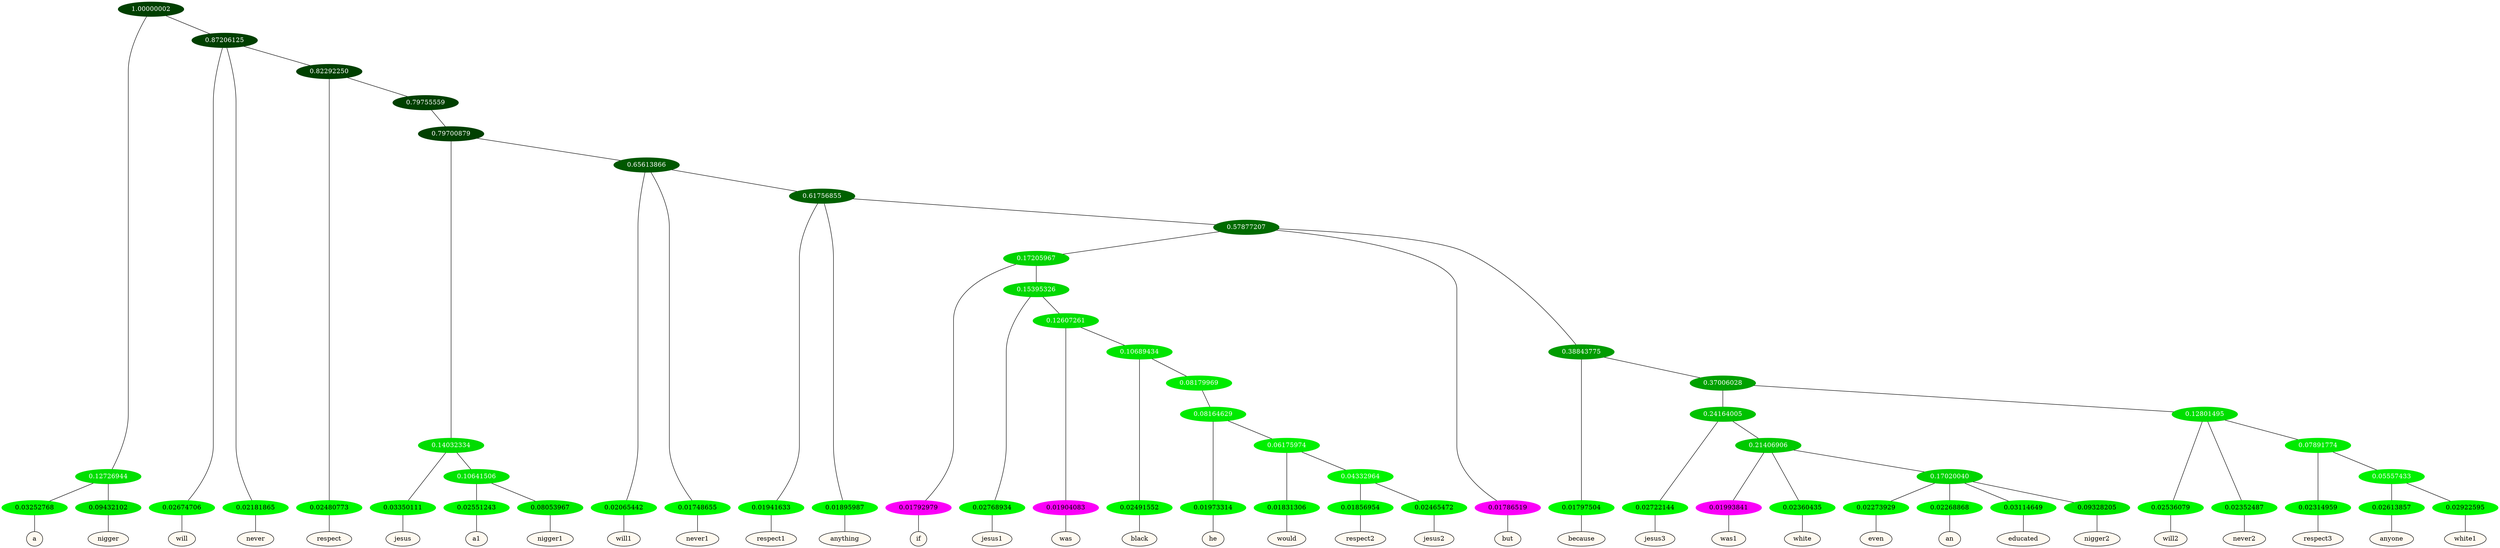 graph {
	node [format=png height=0.15 nodesep=0.001 ordering=out overlap=prism overlap_scaling=0.01 ranksep=0.001 ratio=0.2 style=filled width=0.15]
	{
		rank=same
		a_w_3 [label=a color=black fillcolor=floralwhite style="filled,solid"]
		a_w_4 [label=nigger color=black fillcolor=floralwhite style="filled,solid"]
		a_w_5 [label=will color=black fillcolor=floralwhite style="filled,solid"]
		a_w_6 [label=never color=black fillcolor=floralwhite style="filled,solid"]
		a_w_8 [label=respect color=black fillcolor=floralwhite style="filled,solid"]
		a_w_13 [label=jesus color=black fillcolor=floralwhite style="filled,solid"]
		a_w_18 [label=a1 color=black fillcolor=floralwhite style="filled,solid"]
		a_w_19 [label=nigger1 color=black fillcolor=floralwhite style="filled,solid"]
		a_w_15 [label=will1 color=black fillcolor=floralwhite style="filled,solid"]
		a_w_16 [label=never1 color=black fillcolor=floralwhite style="filled,solid"]
		a_w_20 [label=respect1 color=black fillcolor=floralwhite style="filled,solid"]
		a_w_21 [label=anything color=black fillcolor=floralwhite style="filled,solid"]
		a_w_26 [label=if color=black fillcolor=floralwhite style="filled,solid"]
		a_w_30 [label=jesus1 color=black fillcolor=floralwhite style="filled,solid"]
		a_w_34 [label=was color=black fillcolor=floralwhite style="filled,solid"]
		a_w_41 [label=black color=black fillcolor=floralwhite style="filled,solid"]
		a_w_55 [label=he color=black fillcolor=floralwhite style="filled,solid"]
		a_w_57 [label=would color=black fillcolor=floralwhite style="filled,solid"]
		a_w_59 [label=respect2 color=black fillcolor=floralwhite style="filled,solid"]
		a_w_60 [label=jesus2 color=black fillcolor=floralwhite style="filled,solid"]
		a_w_24 [label=but color=black fillcolor=floralwhite style="filled,solid"]
		a_w_28 [label=because color=black fillcolor=floralwhite style="filled,solid"]
		a_w_36 [label=jesus3 color=black fillcolor=floralwhite style="filled,solid"]
		a_w_43 [label=was1 color=black fillcolor=floralwhite style="filled,solid"]
		a_w_44 [label=white color=black fillcolor=floralwhite style="filled,solid"]
		a_w_49 [label=even color=black fillcolor=floralwhite style="filled,solid"]
		a_w_50 [label=an color=black fillcolor=floralwhite style="filled,solid"]
		a_w_51 [label=educated color=black fillcolor=floralwhite style="filled,solid"]
		a_w_52 [label=nigger2 color=black fillcolor=floralwhite style="filled,solid"]
		a_w_38 [label=will2 color=black fillcolor=floralwhite style="filled,solid"]
		a_w_39 [label=never2 color=black fillcolor=floralwhite style="filled,solid"]
		a_w_46 [label=respect3 color=black fillcolor=floralwhite style="filled,solid"]
		a_w_53 [label=anyone color=black fillcolor=floralwhite style="filled,solid"]
		a_w_54 [label=white1 color=black fillcolor=floralwhite style="filled,solid"]
	}
	a_n_3 -- a_w_3
	a_n_4 -- a_w_4
	a_n_5 -- a_w_5
	a_n_6 -- a_w_6
	a_n_8 -- a_w_8
	a_n_13 -- a_w_13
	a_n_18 -- a_w_18
	a_n_19 -- a_w_19
	a_n_15 -- a_w_15
	a_n_16 -- a_w_16
	a_n_20 -- a_w_20
	a_n_21 -- a_w_21
	a_n_26 -- a_w_26
	a_n_30 -- a_w_30
	a_n_34 -- a_w_34
	a_n_41 -- a_w_41
	a_n_55 -- a_w_55
	a_n_57 -- a_w_57
	a_n_59 -- a_w_59
	a_n_60 -- a_w_60
	a_n_24 -- a_w_24
	a_n_28 -- a_w_28
	a_n_36 -- a_w_36
	a_n_43 -- a_w_43
	a_n_44 -- a_w_44
	a_n_49 -- a_w_49
	a_n_50 -- a_w_50
	a_n_51 -- a_w_51
	a_n_52 -- a_w_52
	a_n_38 -- a_w_38
	a_n_39 -- a_w_39
	a_n_46 -- a_w_46
	a_n_53 -- a_w_53
	a_n_54 -- a_w_54
	{
		rank=same
		a_n_3 [label=0.03252768 color="0.334 1.000 0.967" fontcolor=black]
		a_n_4 [label=0.09432102 color="0.334 1.000 0.906" fontcolor=black]
		a_n_5 [label=0.02674706 color="0.334 1.000 0.973" fontcolor=black]
		a_n_6 [label=0.02181865 color="0.334 1.000 0.978" fontcolor=black]
		a_n_8 [label=0.02480773 color="0.334 1.000 0.975" fontcolor=black]
		a_n_13 [label=0.03350111 color="0.334 1.000 0.966" fontcolor=black]
		a_n_18 [label=0.02551243 color="0.334 1.000 0.974" fontcolor=black]
		a_n_19 [label=0.08053967 color="0.334 1.000 0.919" fontcolor=black]
		a_n_15 [label=0.02065442 color="0.334 1.000 0.979" fontcolor=black]
		a_n_16 [label=0.01748655 color="0.334 1.000 0.983" fontcolor=black]
		a_n_20 [label=0.01941633 color="0.334 1.000 0.981" fontcolor=black]
		a_n_21 [label=0.01895987 color="0.334 1.000 0.981" fontcolor=black]
		a_n_26 [label=0.01792979 color="0.835 1.000 0.982" fontcolor=black]
		a_n_30 [label=0.02768934 color="0.334 1.000 0.972" fontcolor=black]
		a_n_34 [label=0.01904083 color="0.835 1.000 0.981" fontcolor=black]
		a_n_41 [label=0.02491552 color="0.334 1.000 0.975" fontcolor=black]
		a_n_55 [label=0.01973314 color="0.334 1.000 0.980" fontcolor=black]
		a_n_57 [label=0.01831306 color="0.334 1.000 0.982" fontcolor=black]
		a_n_59 [label=0.01856954 color="0.334 1.000 0.981" fontcolor=black]
		a_n_60 [label=0.02465472 color="0.334 1.000 0.975" fontcolor=black]
		a_n_24 [label=0.01786519 color="0.835 1.000 0.982" fontcolor=black]
		a_n_28 [label=0.01797504 color="0.334 1.000 0.982" fontcolor=black]
		a_n_36 [label=0.02722144 color="0.334 1.000 0.973" fontcolor=black]
		a_n_43 [label=0.01993841 color="0.835 1.000 0.980" fontcolor=black]
		a_n_44 [label=0.02360435 color="0.334 1.000 0.976" fontcolor=black]
		a_n_49 [label=0.02273929 color="0.334 1.000 0.977" fontcolor=black]
		a_n_50 [label=0.02268868 color="0.334 1.000 0.977" fontcolor=black]
		a_n_51 [label=0.03114649 color="0.334 1.000 0.969" fontcolor=black]
		a_n_52 [label=0.09328205 color="0.334 1.000 0.907" fontcolor=black]
		a_n_38 [label=0.02536079 color="0.334 1.000 0.975" fontcolor=black]
		a_n_39 [label=0.02352487 color="0.334 1.000 0.976" fontcolor=black]
		a_n_46 [label=0.02314959 color="0.334 1.000 0.977" fontcolor=black]
		a_n_53 [label=0.02613857 color="0.334 1.000 0.974" fontcolor=black]
		a_n_54 [label=0.02922595 color="0.334 1.000 0.971" fontcolor=black]
	}
	a_n_0 [label=1.00000002 color="0.334 1.000 0.250" fontcolor=grey99]
	a_n_1 [label=0.12726944 color="0.334 1.000 0.873" fontcolor=grey99]
	a_n_0 -- a_n_1
	a_n_2 [label=0.87206125 color="0.334 1.000 0.250" fontcolor=grey99]
	a_n_0 -- a_n_2
	a_n_1 -- a_n_3
	a_n_1 -- a_n_4
	a_n_2 -- a_n_5
	a_n_2 -- a_n_6
	a_n_7 [label=0.82292250 color="0.334 1.000 0.250" fontcolor=grey99]
	a_n_2 -- a_n_7
	a_n_7 -- a_n_8
	a_n_9 [label=0.79755559 color="0.334 1.000 0.250" fontcolor=grey99]
	a_n_7 -- a_n_9
	a_n_10 [label=0.79700879 color="0.334 1.000 0.250" fontcolor=grey99]
	a_n_9 -- a_n_10
	a_n_11 [label=0.14032334 color="0.334 1.000 0.860" fontcolor=grey99]
	a_n_10 -- a_n_11
	a_n_12 [label=0.65613866 color="0.334 1.000 0.344" fontcolor=grey99]
	a_n_10 -- a_n_12
	a_n_11 -- a_n_13
	a_n_14 [label=0.10641506 color="0.334 1.000 0.894" fontcolor=grey99]
	a_n_11 -- a_n_14
	a_n_12 -- a_n_15
	a_n_12 -- a_n_16
	a_n_17 [label=0.61756855 color="0.334 1.000 0.382" fontcolor=grey99]
	a_n_12 -- a_n_17
	a_n_14 -- a_n_18
	a_n_14 -- a_n_19
	a_n_17 -- a_n_20
	a_n_17 -- a_n_21
	a_n_22 [label=0.57877207 color="0.334 1.000 0.421" fontcolor=grey99]
	a_n_17 -- a_n_22
	a_n_23 [label=0.17205967 color="0.334 1.000 0.828" fontcolor=grey99]
	a_n_22 -- a_n_23
	a_n_22 -- a_n_24
	a_n_25 [label=0.38843775 color="0.334 1.000 0.612" fontcolor=grey99]
	a_n_22 -- a_n_25
	a_n_23 -- a_n_26
	a_n_27 [label=0.15395326 color="0.334 1.000 0.846" fontcolor=grey99]
	a_n_23 -- a_n_27
	a_n_25 -- a_n_28
	a_n_29 [label=0.37006028 color="0.334 1.000 0.630" fontcolor=grey99]
	a_n_25 -- a_n_29
	a_n_27 -- a_n_30
	a_n_31 [label=0.12607261 color="0.334 1.000 0.874" fontcolor=grey99]
	a_n_27 -- a_n_31
	a_n_32 [label=0.24164005 color="0.334 1.000 0.758" fontcolor=grey99]
	a_n_29 -- a_n_32
	a_n_33 [label=0.12801495 color="0.334 1.000 0.872" fontcolor=grey99]
	a_n_29 -- a_n_33
	a_n_31 -- a_n_34
	a_n_35 [label=0.10689434 color="0.334 1.000 0.893" fontcolor=grey99]
	a_n_31 -- a_n_35
	a_n_32 -- a_n_36
	a_n_37 [label=0.21406906 color="0.334 1.000 0.786" fontcolor=grey99]
	a_n_32 -- a_n_37
	a_n_33 -- a_n_38
	a_n_33 -- a_n_39
	a_n_40 [label=0.07891774 color="0.334 1.000 0.921" fontcolor=grey99]
	a_n_33 -- a_n_40
	a_n_35 -- a_n_41
	a_n_42 [label=0.08179969 color="0.334 1.000 0.918" fontcolor=grey99]
	a_n_35 -- a_n_42
	a_n_37 -- a_n_43
	a_n_37 -- a_n_44
	a_n_45 [label=0.17020040 color="0.334 1.000 0.830" fontcolor=grey99]
	a_n_37 -- a_n_45
	a_n_40 -- a_n_46
	a_n_47 [label=0.05557433 color="0.334 1.000 0.944" fontcolor=grey99]
	a_n_40 -- a_n_47
	a_n_48 [label=0.08164629 color="0.334 1.000 0.918" fontcolor=grey99]
	a_n_42 -- a_n_48
	a_n_45 -- a_n_49
	a_n_45 -- a_n_50
	a_n_45 -- a_n_51
	a_n_45 -- a_n_52
	a_n_47 -- a_n_53
	a_n_47 -- a_n_54
	a_n_48 -- a_n_55
	a_n_56 [label=0.06175974 color="0.334 1.000 0.938" fontcolor=grey99]
	a_n_48 -- a_n_56
	a_n_56 -- a_n_57
	a_n_58 [label=0.04332964 color="0.334 1.000 0.957" fontcolor=grey99]
	a_n_56 -- a_n_58
	a_n_58 -- a_n_59
	a_n_58 -- a_n_60
}
